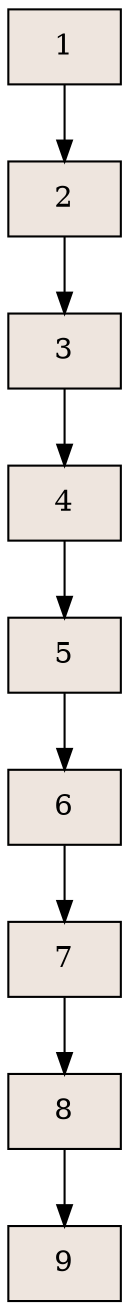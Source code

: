 digraph grafica{
rankdir=TB;
node [shape = record, style=filled, fillcolor=seashell2];
nodo1 [ label ="1"];
nodo2 [ label ="2"];
nodo3 [ label ="3"];
nodo4 [ label ="4"];
nodo5 [ label ="5"];
nodo6 [ label ="6"];
nodo7 [ label ="7"];
nodo8 [ label ="8"];
nodo9 [ label ="9"];
nodo8->nodo9
nodo7->nodo8
nodo6->nodo7
nodo5->nodo6
nodo4->nodo5
nodo3->nodo4
nodo2->nodo3
nodo1->nodo2
}

